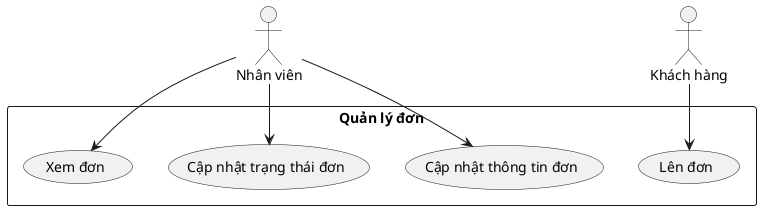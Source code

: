 @startuml

actor "Nhân viên" as NV
actor "Khách hàng" as KH
rectangle "Quản lý đơn" {
  usecase "Cập nhật thông tin đơn" as CNDDH
  usecase "Cập nhật trạng thái đơn" as CTDDH
  usecase "Xem đơn" as XNDH
  usecase "Lên đơn" as LDDH
}

NV --> CNDDH
NV --> XNDH
NV --> CTDDH
KH --> LDDH

@enduml